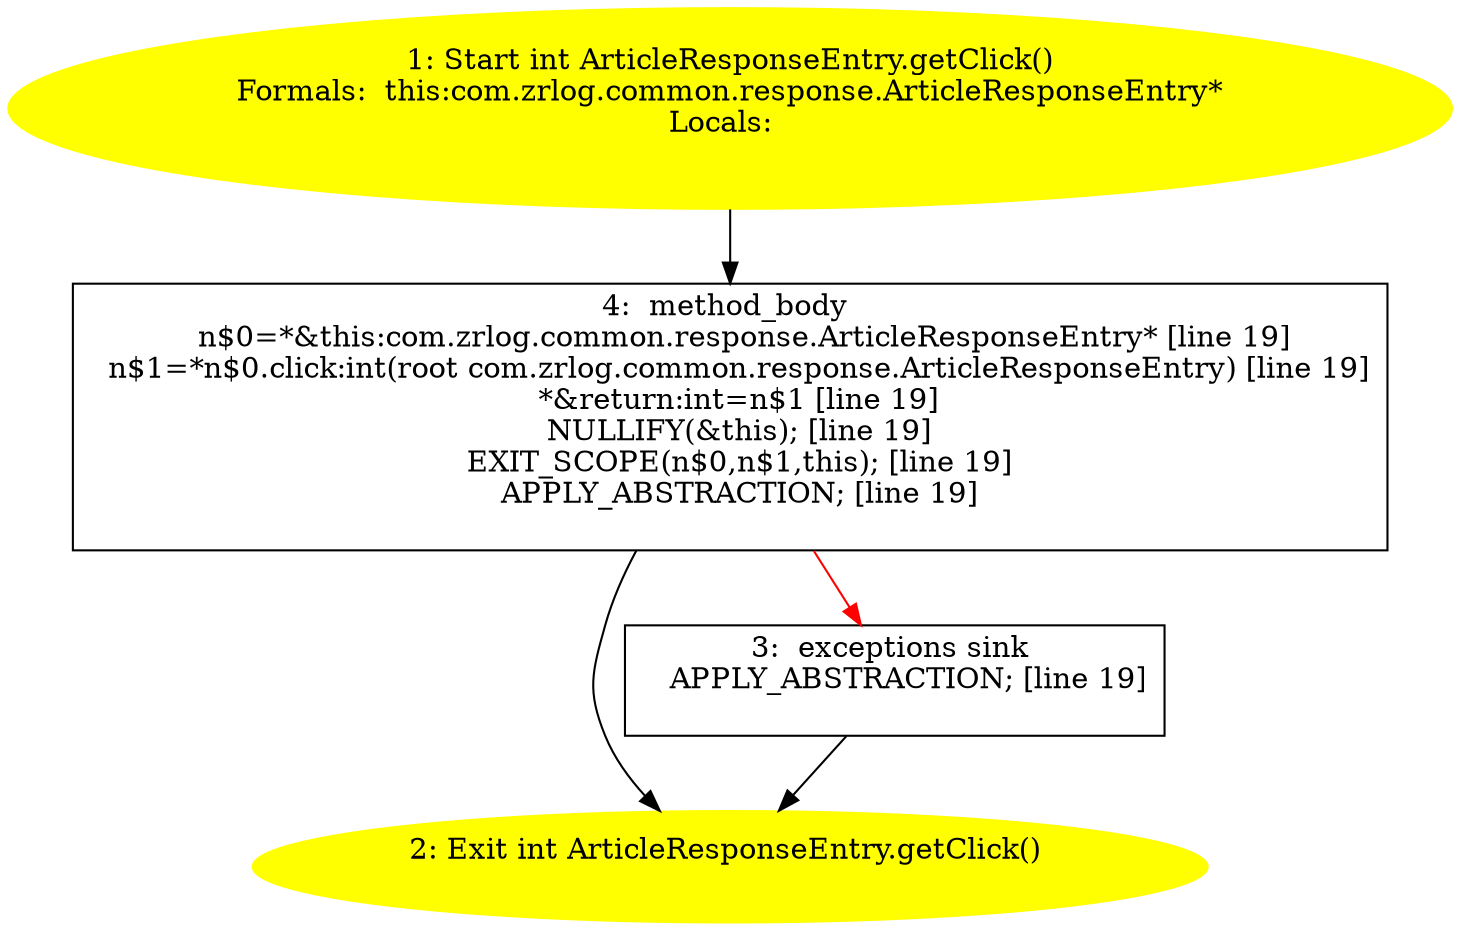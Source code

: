 /* @generated */
digraph cfg {
"com.zrlog.common.response.ArticleResponseEntry.getClick():int.a6a5fab34a12e4ad4215b66fc138f3d0_1" [label="1: Start int ArticleResponseEntry.getClick()\nFormals:  this:com.zrlog.common.response.ArticleResponseEntry*\nLocals:  \n  " color=yellow style=filled]
	

	 "com.zrlog.common.response.ArticleResponseEntry.getClick():int.a6a5fab34a12e4ad4215b66fc138f3d0_1" -> "com.zrlog.common.response.ArticleResponseEntry.getClick():int.a6a5fab34a12e4ad4215b66fc138f3d0_4" ;
"com.zrlog.common.response.ArticleResponseEntry.getClick():int.a6a5fab34a12e4ad4215b66fc138f3d0_2" [label="2: Exit int ArticleResponseEntry.getClick() \n  " color=yellow style=filled]
	

"com.zrlog.common.response.ArticleResponseEntry.getClick():int.a6a5fab34a12e4ad4215b66fc138f3d0_3" [label="3:  exceptions sink \n   APPLY_ABSTRACTION; [line 19]\n " shape="box"]
	

	 "com.zrlog.common.response.ArticleResponseEntry.getClick():int.a6a5fab34a12e4ad4215b66fc138f3d0_3" -> "com.zrlog.common.response.ArticleResponseEntry.getClick():int.a6a5fab34a12e4ad4215b66fc138f3d0_2" ;
"com.zrlog.common.response.ArticleResponseEntry.getClick():int.a6a5fab34a12e4ad4215b66fc138f3d0_4" [label="4:  method_body \n   n$0=*&this:com.zrlog.common.response.ArticleResponseEntry* [line 19]\n  n$1=*n$0.click:int(root com.zrlog.common.response.ArticleResponseEntry) [line 19]\n  *&return:int=n$1 [line 19]\n  NULLIFY(&this); [line 19]\n  EXIT_SCOPE(n$0,n$1,this); [line 19]\n  APPLY_ABSTRACTION; [line 19]\n " shape="box"]
	

	 "com.zrlog.common.response.ArticleResponseEntry.getClick():int.a6a5fab34a12e4ad4215b66fc138f3d0_4" -> "com.zrlog.common.response.ArticleResponseEntry.getClick():int.a6a5fab34a12e4ad4215b66fc138f3d0_2" ;
	 "com.zrlog.common.response.ArticleResponseEntry.getClick():int.a6a5fab34a12e4ad4215b66fc138f3d0_4" -> "com.zrlog.common.response.ArticleResponseEntry.getClick():int.a6a5fab34a12e4ad4215b66fc138f3d0_3" [color="red" ];
}
